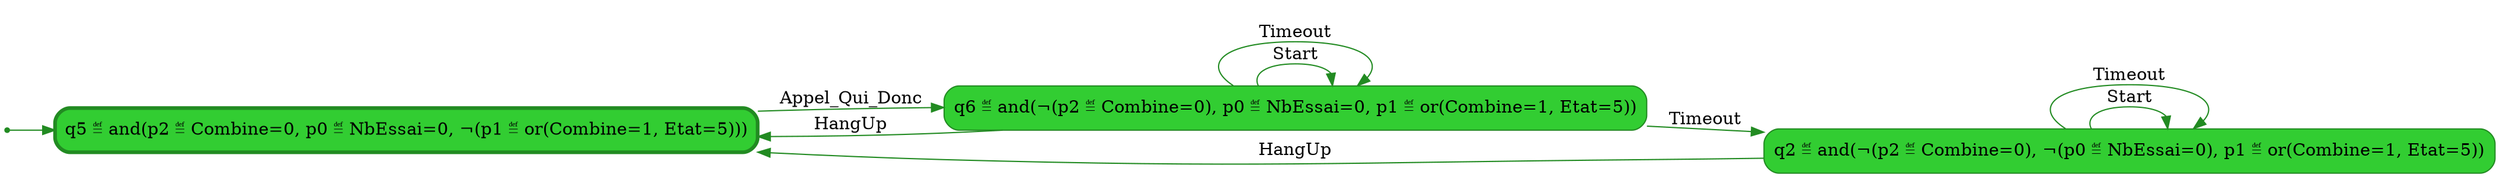digraph g {

	rankdir="LR"

	__invisible__[shape="point", color="forestgreen"]
	q5[label="q5 ≝ and(p2 ≝ Combine=0, p0 ≝ NbEssai=0, ¬(p1 ≝ or(Combine=1, Etat=5)))", shape="box", style="rounded, filled", color="forestgreen", fillcolor="limegreen", penwidth=3] // Initial
	q6[label="q6 ≝ and(¬(p2 ≝ Combine=0), p0 ≝ NbEssai=0, p1 ≝ or(Combine=1, Etat=5))", shape="box", style="rounded, filled", color="forestgreen", fillcolor="limegreen"]
	q2[label="q2 ≝ and(¬(p2 ≝ Combine=0), ¬(p0 ≝ NbEssai=0), p1 ≝ or(Combine=1, Etat=5))", shape="box", style="rounded, filled", color="forestgreen", fillcolor="limegreen"]

	__invisible__ -> q5[color="forestgreen"]
	q5 -> q6[label="Appel_Qui_Donc", color="forestgreen"]
	q6 -> q6[label="Start", color="forestgreen"]
	q6 -> q6[label="Timeout", color="forestgreen"]
	q6 -> q2[label="Timeout", color="forestgreen"]
	q2 -> q2[label="Start", color="forestgreen"]
	q2 -> q2[label="Timeout", color="forestgreen"]
	q2 -> q5[label="HangUp", color="forestgreen"]
	q6 -> q5[label="HangUp", color="forestgreen"]

}
